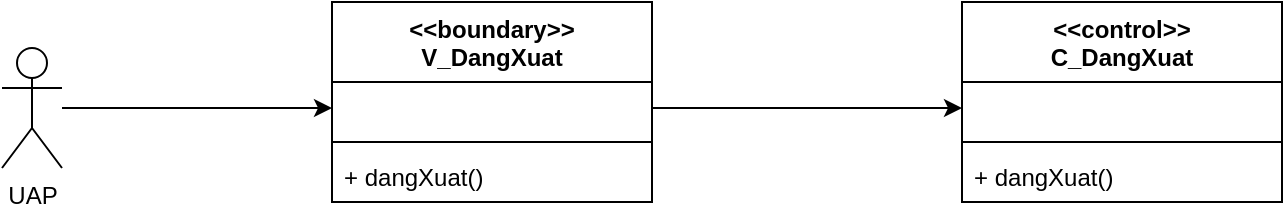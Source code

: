 <mxfile version="14.1.1" type="github"><diagram id="hG1HyKbGBZ9PNzB4CfJS" name="Page-1"><mxGraphModel dx="1038" dy="548" grid="1" gridSize="10" guides="1" tooltips="1" connect="1" arrows="1" fold="1" page="1" pageScale="1" pageWidth="850" pageHeight="1100" math="0" shadow="0"><root><mxCell id="0"/><mxCell id="1" parent="0"/><mxCell id="LDrWJB3-7Lk3klPHpgs7-20" value="UAP" style="shape=umlActor;verticalLabelPosition=bottom;verticalAlign=top;html=1;" vertex="1" parent="1"><mxGeometry x="100" y="269" width="30" height="60" as="geometry"/></mxCell><mxCell id="LDrWJB3-7Lk3klPHpgs7-21" value="&lt;&lt;boundary&gt;&gt;&#10;V_DangXuat" style="swimlane;fontStyle=1;align=center;verticalAlign=top;childLayout=stackLayout;horizontal=1;startSize=40;horizontalStack=0;resizeParent=1;resizeParentMax=0;resizeLast=0;collapsible=1;marginBottom=0;" vertex="1" parent="1"><mxGeometry x="265" y="246" width="160" height="100" as="geometry"/></mxCell><mxCell id="LDrWJB3-7Lk3klPHpgs7-22" value="  " style="text;strokeColor=none;fillColor=none;align=left;verticalAlign=top;spacingLeft=4;spacingRight=4;overflow=hidden;rotatable=0;points=[[0,0.5],[1,0.5]];portConstraint=eastwest;" vertex="1" parent="LDrWJB3-7Lk3klPHpgs7-21"><mxGeometry y="40" width="160" height="26" as="geometry"/></mxCell><mxCell id="LDrWJB3-7Lk3klPHpgs7-23" value="" style="line;strokeWidth=1;fillColor=none;align=left;verticalAlign=middle;spacingTop=-1;spacingLeft=3;spacingRight=3;rotatable=0;labelPosition=right;points=[];portConstraint=eastwest;" vertex="1" parent="LDrWJB3-7Lk3klPHpgs7-21"><mxGeometry y="66" width="160" height="8" as="geometry"/></mxCell><mxCell id="LDrWJB3-7Lk3klPHpgs7-24" value="+ dangXuat()" style="text;strokeColor=none;fillColor=none;align=left;verticalAlign=top;spacingLeft=4;spacingRight=4;overflow=hidden;rotatable=0;points=[[0,0.5],[1,0.5]];portConstraint=eastwest;" vertex="1" parent="LDrWJB3-7Lk3klPHpgs7-21"><mxGeometry y="74" width="160" height="26" as="geometry"/></mxCell><mxCell id="LDrWJB3-7Lk3klPHpgs7-29" value="&lt;&lt;control&gt;&gt;&#10;C_DangXuat" style="swimlane;fontStyle=1;align=center;verticalAlign=top;childLayout=stackLayout;horizontal=1;startSize=40;horizontalStack=0;resizeParent=1;resizeParentMax=0;resizeLast=0;collapsible=1;marginBottom=0;" vertex="1" parent="1"><mxGeometry x="580" y="246" width="160" height="100" as="geometry"/></mxCell><mxCell id="LDrWJB3-7Lk3klPHpgs7-30" value="  " style="text;strokeColor=none;fillColor=none;align=left;verticalAlign=top;spacingLeft=4;spacingRight=4;overflow=hidden;rotatable=0;points=[[0,0.5],[1,0.5]];portConstraint=eastwest;" vertex="1" parent="LDrWJB3-7Lk3klPHpgs7-29"><mxGeometry y="40" width="160" height="26" as="geometry"/></mxCell><mxCell id="LDrWJB3-7Lk3klPHpgs7-31" value="" style="line;strokeWidth=1;fillColor=none;align=left;verticalAlign=middle;spacingTop=-1;spacingLeft=3;spacingRight=3;rotatable=0;labelPosition=right;points=[];portConstraint=eastwest;" vertex="1" parent="LDrWJB3-7Lk3klPHpgs7-29"><mxGeometry y="66" width="160" height="8" as="geometry"/></mxCell><mxCell id="LDrWJB3-7Lk3klPHpgs7-32" value="+ dangXuat()" style="text;strokeColor=none;fillColor=none;align=left;verticalAlign=top;spacingLeft=4;spacingRight=4;overflow=hidden;rotatable=0;points=[[0,0.5],[1,0.5]];portConstraint=eastwest;" vertex="1" parent="LDrWJB3-7Lk3klPHpgs7-29"><mxGeometry y="74" width="160" height="26" as="geometry"/></mxCell><mxCell id="LDrWJB3-7Lk3klPHpgs7-33" value="" style="endArrow=classic;html=1;entryX=0;entryY=0.5;entryDx=0;entryDy=0;" edge="1" parent="1" source="LDrWJB3-7Lk3klPHpgs7-20" target="LDrWJB3-7Lk3klPHpgs7-22"><mxGeometry width="50" height="50" relative="1" as="geometry"><mxPoint x="400" y="300" as="sourcePoint"/><mxPoint x="450" y="250" as="targetPoint"/></mxGeometry></mxCell><mxCell id="LDrWJB3-7Lk3klPHpgs7-34" value="" style="endArrow=classic;html=1;entryX=0;entryY=0.5;entryDx=0;entryDy=0;exitX=1;exitY=0.5;exitDx=0;exitDy=0;" edge="1" parent="1" source="LDrWJB3-7Lk3klPHpgs7-22" target="LDrWJB3-7Lk3klPHpgs7-30"><mxGeometry width="50" height="50" relative="1" as="geometry"><mxPoint x="140" y="309" as="sourcePoint"/><mxPoint x="275" y="309" as="targetPoint"/></mxGeometry></mxCell></root></mxGraphModel></diagram></mxfile>
